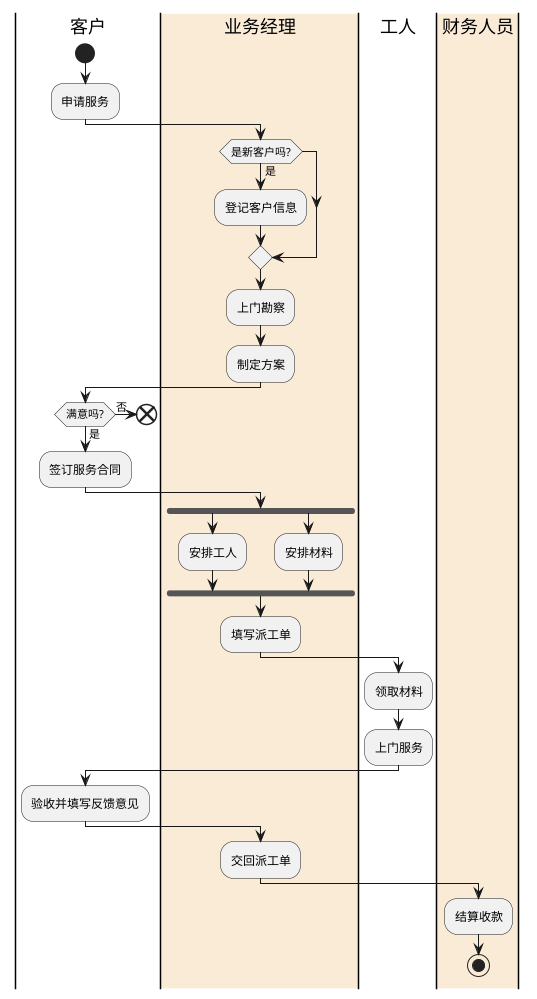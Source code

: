 ﻿@startuml
|客户|
start
:申请服务;
|#AntiqueWhite|业务经理|
if (是新客户吗?) then (是)
   :登记客户信息;
endif
:上门勘察;
:制定方案;
|客户|
if(满意吗?) then (否)
end
else(是)
   :签订服务合同;
|业务经理|
fork
   :安排工人;
fork again
   :安排材料;
end fork
:填写派工单;
|工人|
:领取材料;
:上门服务;
|客户|
:验收并填写反馈意见;
|业务经理|
:交回派工单;
|#AntiqueWhite|财务人员|
:结算收款;
stop
@enduml